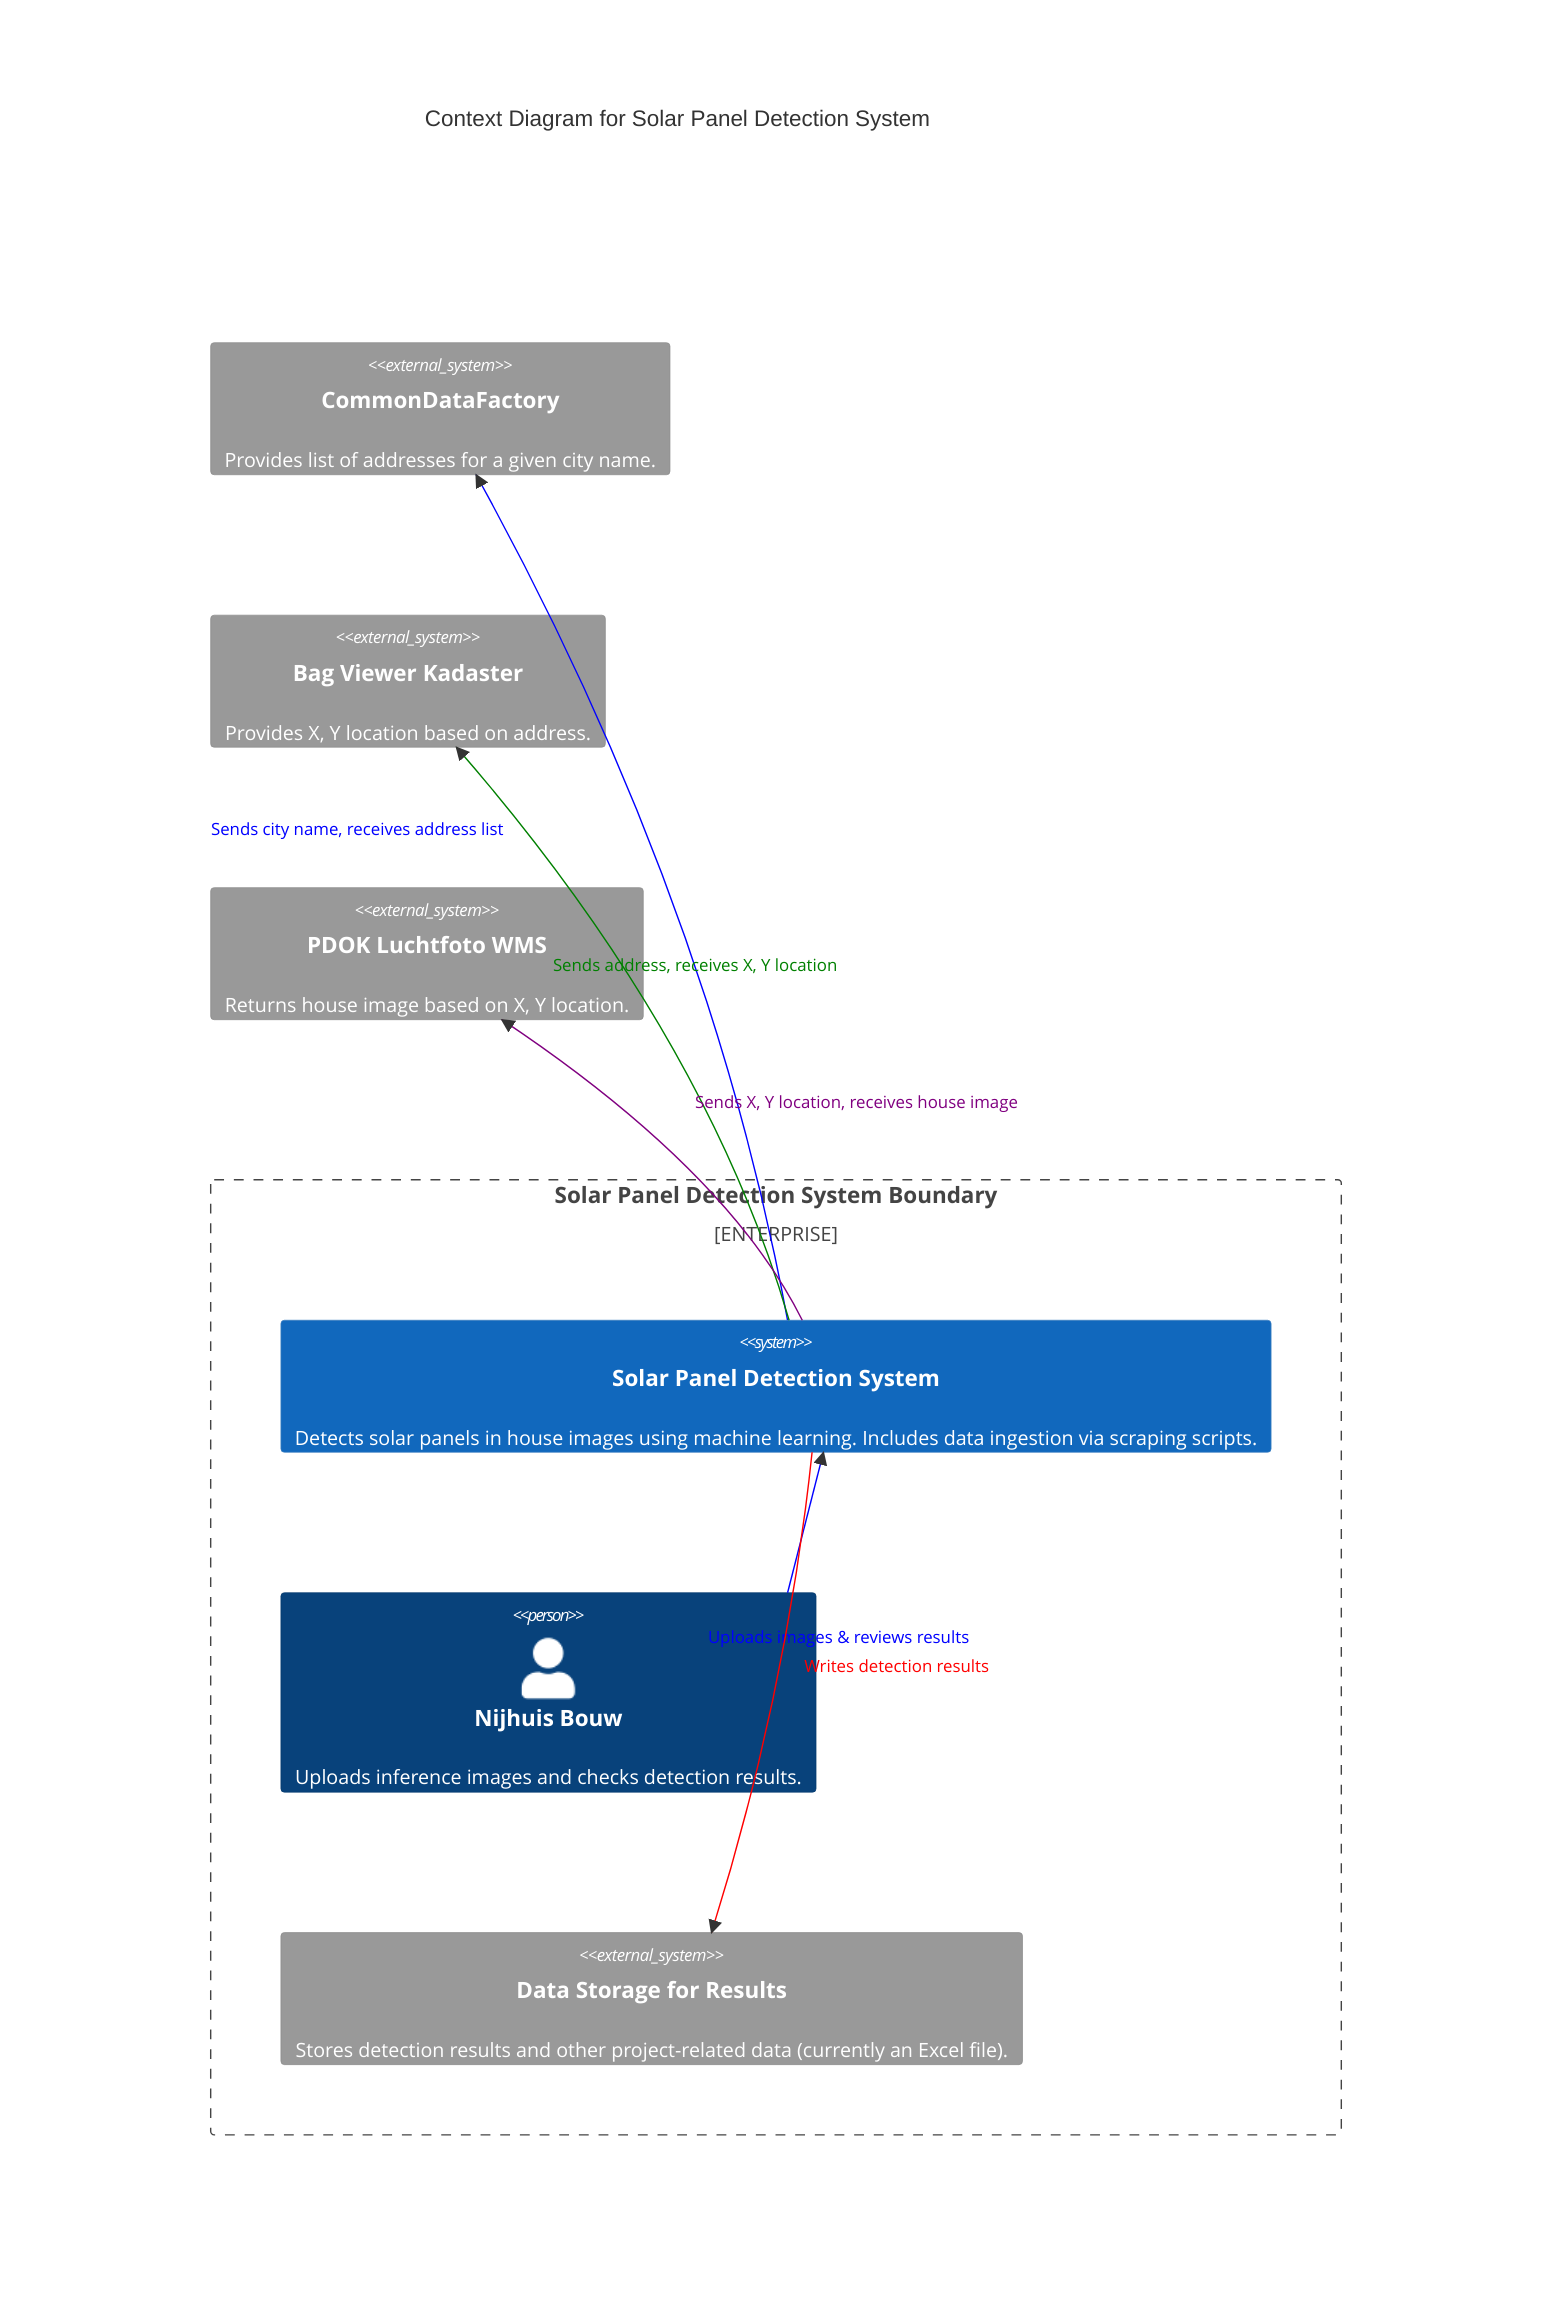 C4Context
title Context Diagram for Solar Panel Detection System

Enterprise_Boundary(b1, "Solar Panel Detection System Boundary") {

    
    System(spds, "Solar Panel Detection System", "Detects solar panels in house images using machine learning. Includes data ingestion via scraping scripts.")
    Person(client, "Nijhuis Bouw", "Uploads inference images and checks detection results.")
    System_Ext(data_storage, "Data Storage for Results", "Stores detection results and other project-related data (currently an Excel file).")

}

System_Ext(commondata, "CommonDataFactory", "Provides list of addresses for a given city name.")
System_Ext(kadaster, "Bag Viewer Kadaster", "Provides X, Y location based on address.")
System_Ext(pdok, "PDOK Luchtfoto WMS", "Returns house image based on X, Y location.")

Rel(client, spds, "Uploads images & reviews results")


Rel(spds, commondata, "Sends city name, receives address list")
Rel(spds, kadaster, "Sends address, receives X, Y location")
Rel(spds, pdok, "Sends X, Y location, receives house image")

Rel(spds, data_storage, "Writes detection results")


UpdateLayoutConfig($c4ShapeInRow="3", $c4BoundaryInRow="1")

UpdateRelStyle(client, spds, $textColor="blue", $lineColor="blue", $offsetY="80", $offsetX="-70")

UpdateRelStyle(spds, commondata, $textColor="blue", $lineColor="blue", $offsetX="-300", $offsetY="-50")
UpdateRelStyle(spds, kadaster, $textColor="green", $lineColor="green", $offsetX="-50", $offsetY="-50")
UpdateRelStyle(spds, pdok, $textColor="purple", $lineColor="purple", $offsetX="30", $offsetY="-50")
UpdateRelStyle(spds, data_storage, $textColor="red", $lineColor="red", $offsetY="-20", $offsetX="30")